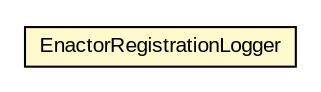 #!/usr/local/bin/dot
#
# Class diagram 
# Generated by UMLGraph version 5.3 (http://www.umlgraph.org/)
#

digraph G {
	edge [fontname="arial",fontsize=10,labelfontname="arial",labelfontsize=10];
	node [fontname="arial",fontsize=10,shape=plaintext];
	nodesep=0.25;
	ranksep=0.5;
	// context.arch.logging.EnactorRegistrationLogger
	c126328 [label=<<table title="context.arch.logging.EnactorRegistrationLogger" border="0" cellborder="1" cellspacing="0" cellpadding="2" port="p" bgcolor="lemonChiffon" href="./EnactorRegistrationLogger.html">
		<tr><td><table border="0" cellspacing="0" cellpadding="1">
<tr><td align="center" balign="center"> EnactorRegistrationLogger </td></tr>
		</table></td></tr>
		</table>>, fontname="arial", fontcolor="black", fontsize=10.0];
}

